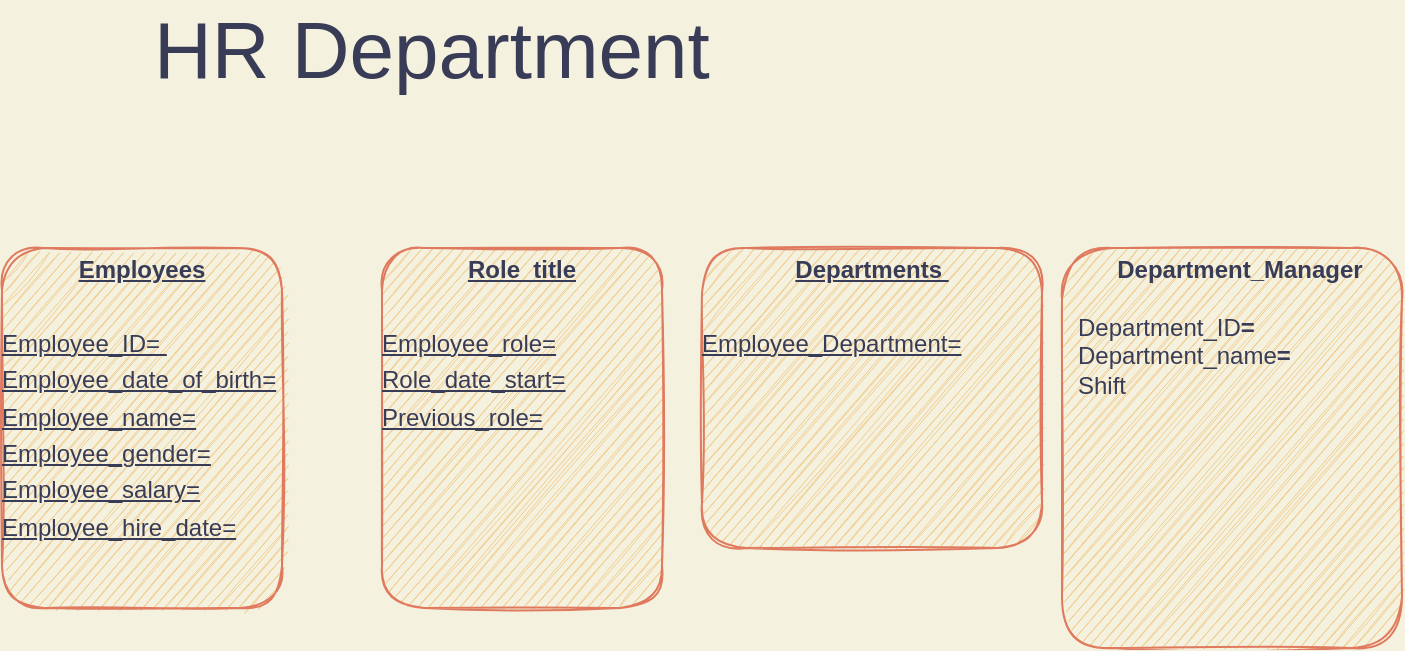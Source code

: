 <mxfile version="15.5.5" type="github">
  <diagram name="Page-1" id="a7904f86-f2b4-8e86-fa97-74104820619b">
    <mxGraphModel dx="867" dy="450" grid="1" gridSize="10" guides="1" tooltips="1" connect="1" arrows="1" fold="1" page="1" pageScale="1" pageWidth="1169" pageHeight="827" background="#F4F1DE" math="0" shadow="0">
      <root>
        <mxCell id="0" />
        <mxCell id="1" parent="0" />
        <mxCell id="24794b860abc3c2d-1" value="&lt;p style=&quot;margin: 0px ; margin-top: 4px ; text-align: center ; text-decoration: underline&quot;&gt;&lt;b&gt;Employees&lt;/b&gt;&lt;/p&gt;&lt;p style=&quot;margin: 0px ; margin-top: 4px ; text-align: center ; text-decoration: underline&quot;&gt;&lt;b&gt;&lt;br&gt;&lt;/b&gt;&lt;/p&gt;&lt;p style=&quot;margin: 4px 0px 0px ; text-decoration: underline&quot;&gt;Employee_ID=&amp;nbsp;&lt;/p&gt;&lt;p style=&quot;margin: 4px 0px 0px ; text-decoration: underline&quot;&gt;Employee_date_of_birth=&lt;/p&gt;&lt;p style=&quot;margin: 4px 0px 0px ; text-decoration: underline&quot;&gt;Employee_name=&lt;/p&gt;&lt;p style=&quot;margin: 4px 0px 0px ; text-decoration: underline&quot;&gt;Employee_gender=&lt;/p&gt;&lt;p style=&quot;margin: 4px 0px 0px ; text-decoration: underline&quot;&gt;Employee_salary=&lt;/p&gt;&lt;p style=&quot;margin: 4px 0px 0px ; text-decoration: underline&quot;&gt;Employee_hire_date=&lt;/p&gt;&lt;p style=&quot;margin: 4px 0px 0px ; text-decoration: underline&quot;&gt;&lt;br&gt;&lt;/p&gt;&lt;p style=&quot;margin: 4px 0px 0px ; text-decoration: underline&quot;&gt;&lt;br&gt;&lt;/p&gt;&lt;p style=&quot;margin: 0px ; margin-top: 4px ; text-align: center ; text-decoration: underline&quot;&gt;&lt;br&gt;&lt;/p&gt;" style="verticalAlign=top;align=left;overflow=fill;fontSize=12;fontFamily=Helvetica;html=1;shadow=0;comic=0;labelBackgroundColor=none;strokeWidth=1;fillColor=#F2CC8F;strokeColor=#E07A5F;fontColor=#393C56;rounded=1;sketch=1;" parent="1" vertex="1">
          <mxGeometry x="30" y="130" width="140" height="180" as="geometry" />
        </mxCell>
        <mxCell id="24794b860abc3c2d-17" value="&lt;p style=&quot;margin: 0px ; margin-top: 4px ; text-align: center ; text-decoration: underline&quot;&gt;&lt;b&gt;Role&amp;nbsp; title&lt;/b&gt;&lt;/p&gt;&lt;p style=&quot;margin: 0px ; margin-top: 4px ; text-align: center ; text-decoration: underline&quot;&gt;&lt;b&gt;&lt;br&gt;&lt;/b&gt;&lt;/p&gt;&lt;p style=&quot;margin: 4px 0px 0px ; text-decoration: underline&quot;&gt;Employee_role&lt;span&gt;=&lt;/span&gt;&lt;/p&gt;&lt;p style=&quot;margin: 4px 0px 0px ; text-decoration: underline&quot;&gt;Role_date_start=&lt;/p&gt;&lt;p style=&quot;margin: 4px 0px 0px ; text-decoration: underline&quot;&gt;Previous_role=&lt;/p&gt;&lt;p style=&quot;margin: 4px 0px 0px ; text-decoration: underline&quot;&gt;&lt;b&gt;&lt;br&gt;&lt;/b&gt;&lt;/p&gt;" style="verticalAlign=top;align=left;overflow=fill;fontSize=12;fontFamily=Helvetica;html=1;shadow=0;comic=0;labelBackgroundColor=none;strokeWidth=1;fillColor=#F2CC8F;strokeColor=#E07A5F;fontColor=#393C56;rounded=1;sketch=1;" parent="1" vertex="1">
          <mxGeometry x="220" y="130" width="140" height="180" as="geometry" />
        </mxCell>
        <mxCell id="24794b860abc3c2d-19" value="&lt;p style=&quot;margin: 0px ; margin-top: 4px ; text-align: center ; text-decoration: underline&quot;&gt;&lt;b&gt;Departments&amp;nbsp;&lt;/b&gt;&lt;/p&gt;&lt;p style=&quot;margin: 0px ; margin-top: 4px ; text-align: center ; text-decoration: underline&quot;&gt;&lt;b&gt;&lt;br&gt;&lt;/b&gt;&lt;/p&gt;&lt;p style=&quot;margin: 4px 0px 0px ; text-decoration: underline&quot;&gt;Employee_Department=&lt;/p&gt;" style="verticalAlign=top;align=left;overflow=fill;fontSize=12;fontFamily=Helvetica;html=1;shadow=0;comic=0;labelBackgroundColor=none;strokeWidth=1;fillColor=#F2CC8F;strokeColor=#E07A5F;fontColor=#393C56;rounded=1;sketch=1;" parent="1" vertex="1">
          <mxGeometry x="380" y="130" width="170" height="150" as="geometry" />
        </mxCell>
        <mxCell id="24794b860abc3c2d-23" value="&lt;p style=&quot;margin: 0px ; margin-top: 4px ; text-align: center ; text-decoration: underline&quot;&gt;&lt;/p&gt;&lt;p style=&quot;text-align: center ; margin: 0px 0px 0px 8px&quot;&gt;&lt;b&gt;Department_Manager&lt;/b&gt;&lt;/p&gt;&lt;p style=&quot;text-align: center ; margin: 0px 0px 0px 8px&quot;&gt;&lt;br&gt;&lt;/p&gt;&lt;p style=&quot;margin: 0px 0px 0px 8px&quot;&gt;Department_ID&lt;b&gt;=&lt;/b&gt;&lt;/p&gt;&lt;p style=&quot;margin: 0px 0px 0px 8px&quot;&gt;Department_name&lt;b&gt;=&lt;/b&gt;&lt;/p&gt;&lt;p style=&quot;margin: 0px 0px 0px 8px&quot;&gt;Shift&amp;nbsp;&lt;/p&gt;" style="verticalAlign=top;align=left;overflow=fill;fontSize=12;fontFamily=Helvetica;html=1;shadow=0;comic=0;labelBackgroundColor=none;strokeWidth=1;fillColor=#F2CC8F;strokeColor=#E07A5F;fontColor=#393C56;rounded=1;sketch=1;" parent="1" vertex="1">
          <mxGeometry x="560" y="130" width="170" height="200" as="geometry" />
        </mxCell>
        <mxCell id="e3raqFH5HiRqm9mPKhRc-3" value="&lt;font style=&quot;font-size: 40px&quot;&gt;HR Department&amp;nbsp;&lt;/font&gt;" style="text;html=1;resizable=0;autosize=1;align=center;verticalAlign=middle;points=[];fillColor=none;strokeColor=none;fontColor=#393C56;rounded=1;sketch=1;" vertex="1" parent="1">
          <mxGeometry x="100" y="15" width="300" height="30" as="geometry" />
        </mxCell>
      </root>
    </mxGraphModel>
  </diagram>
</mxfile>
